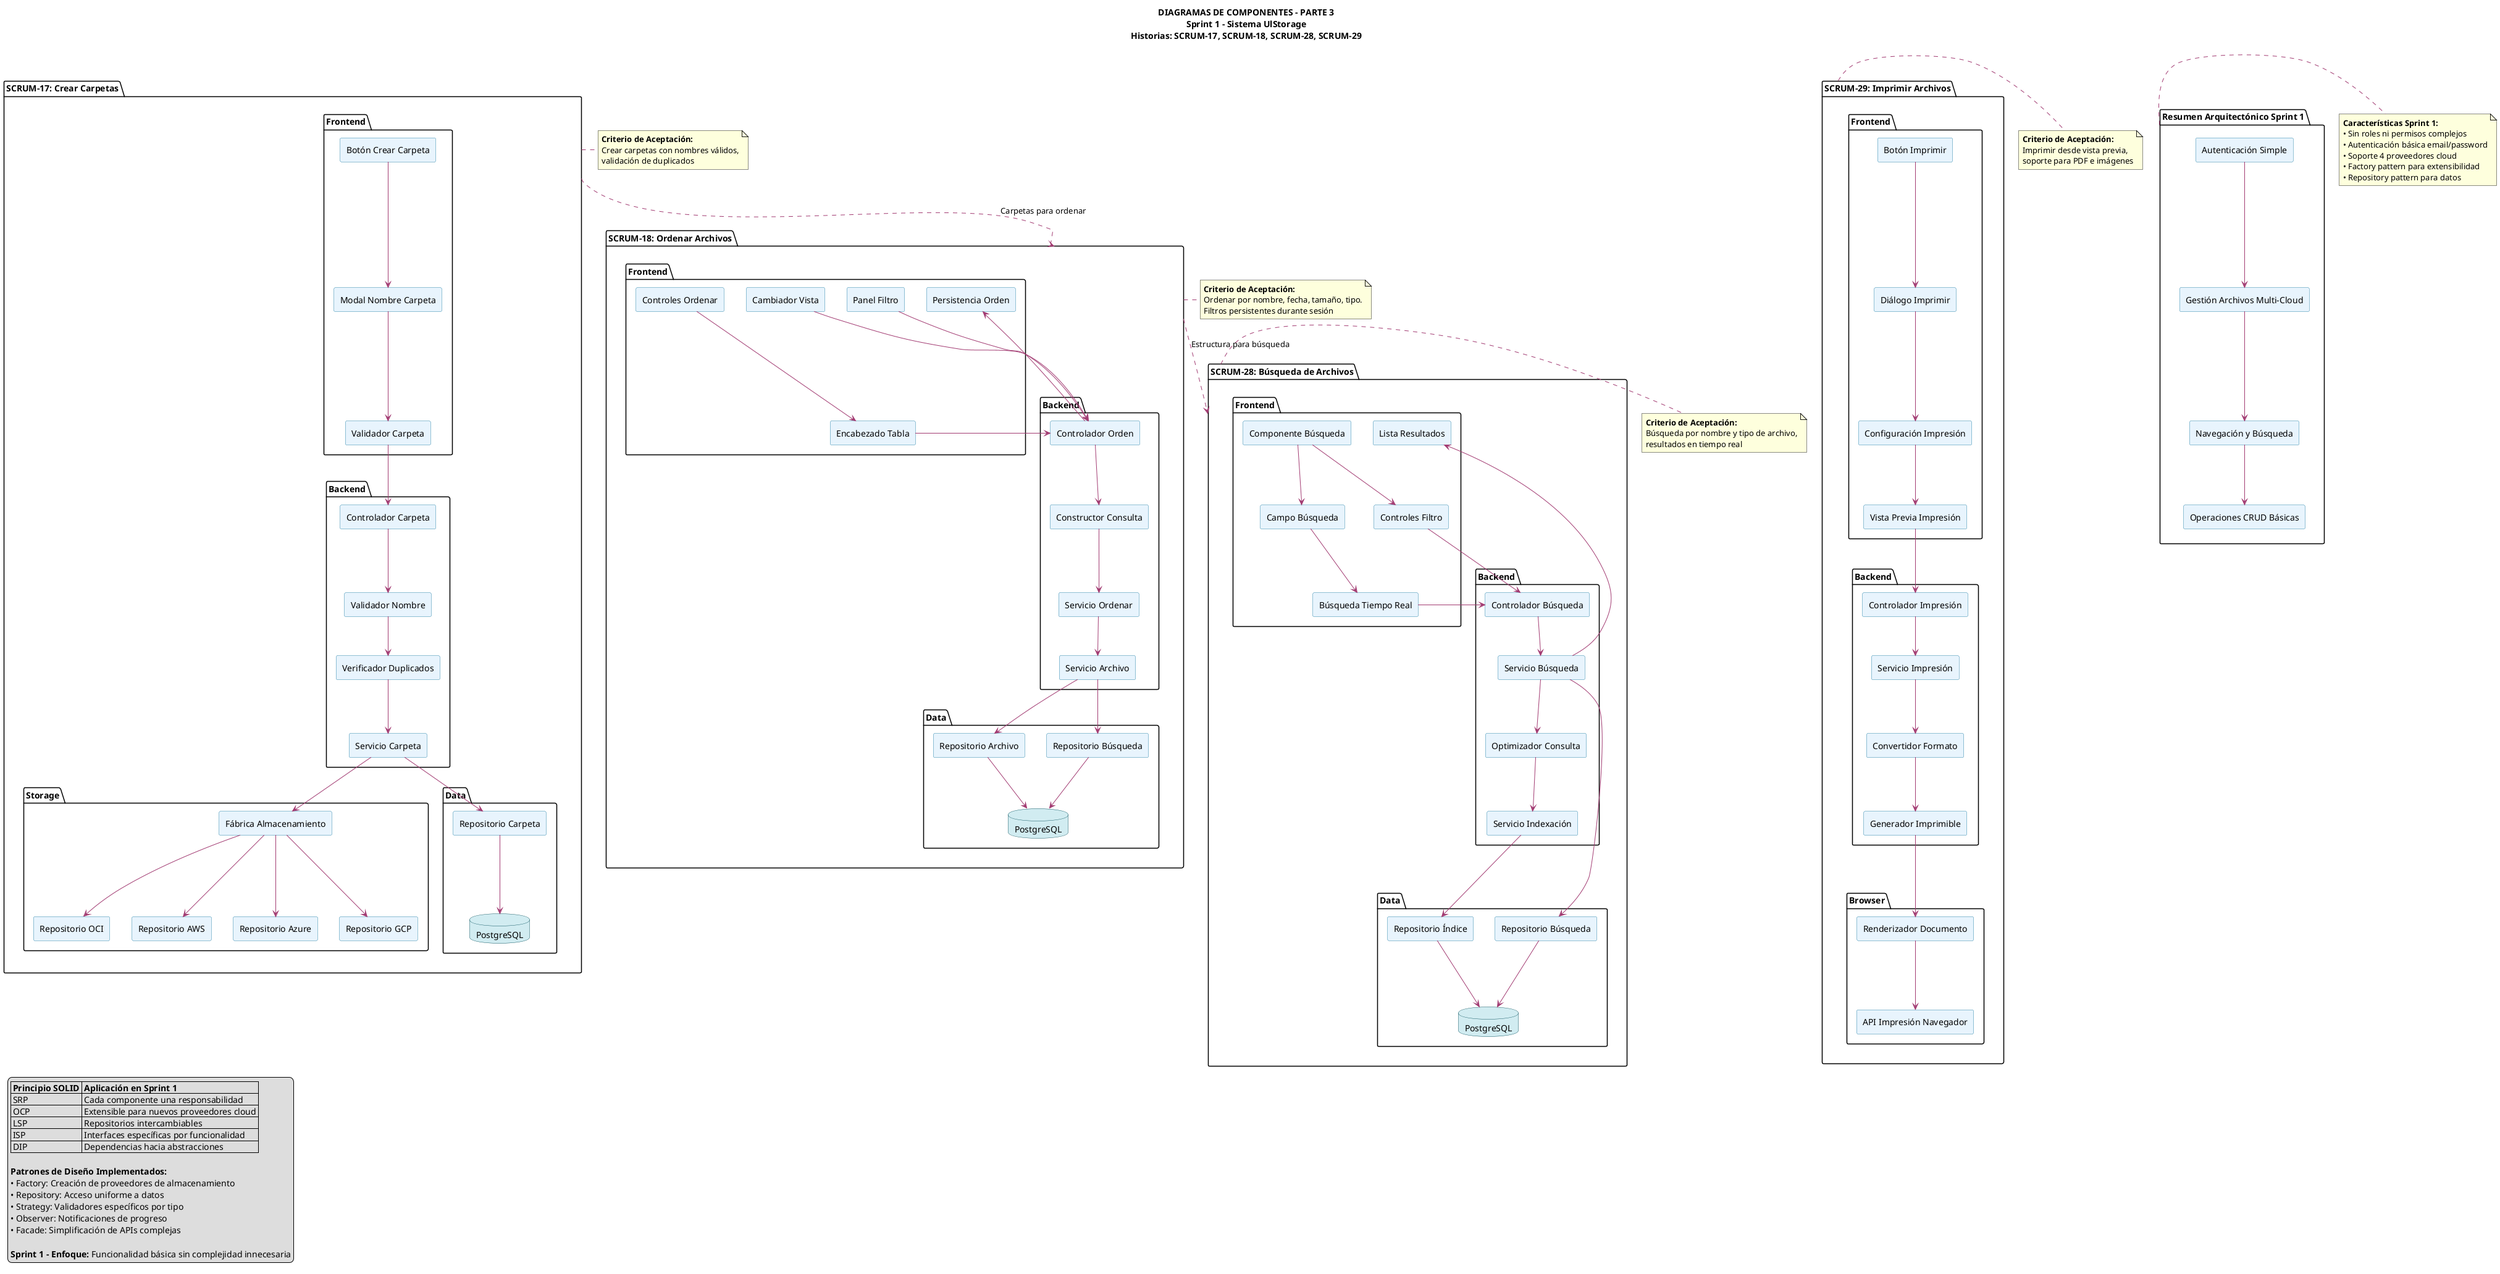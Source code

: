 @startuml diagrama_sprint1_parte3

title DIAGRAMAS DE COMPONENTES - PARTE 3\nSprint 1 - Sistema UlStorage\nHistorias: SCRUM-17, SCRUM-18, SCRUM-28, SCRUM-29

skinparam componentStyle rectangle
skinparam component {
    BackgroundColor #E8F4FD
    BorderColor #2E86AB
    ArrowColor #A23B72
}

skinparam interface {
    BackgroundColor #FFF3CD
    BorderColor #856404
}

skinparam database {
    BackgroundColor #D1ECF1
    BorderColor #0C5460
}

' ===============================
' SCRUM-17: CREAR CARPETAS
' ===============================
package "SCRUM-17: Crear Carpetas" as scrum17 {
    
    ' Frontend Components
    package "Frontend" as scrum17_frontend {
        component [Botón Crear Carpeta] as create_btn
        component [Modal Nombre Carpeta] as name_modal
        component [Validador Carpeta] as folder_validator_fe
    }
    
    ' Backend Components
    package "Backend" as scrum17_backend {
        component [Controlador Carpeta] as folder_ctrl_create
        component [Validador Nombre] as name_validator
        component [Servicio Carpeta] as folder_svc
        component [Verificador Duplicados] as duplicate_checker
    }
    
    ' Storage Layer Multi-Cloud
    package "Storage" as scrum17_storage {
        component [Fábrica Almacenamiento] as storage_fact_folder
        component [Repositorio OCI] as oci_repo_folder
        component [Repositorio AWS] as aws_repo_folder
        component [Repositorio Azure] as azure_repo_folder
        component [Repositorio GCP] as gcp_repo_folder
    }
    
    ' Data Layer
    package "Data" as scrum17_data {
        component [Repositorio Carpeta] as folder_repo_create
        database "PostgreSQL" as db_folder
    }
    
    ' Flujo de creación de carpeta
    create_btn --> name_modal
    name_modal --> folder_validator_fe
    folder_validator_fe --> folder_ctrl_create
    folder_ctrl_create --> name_validator
    name_validator --> duplicate_checker
    duplicate_checker --> folder_svc
    
    folder_svc --> storage_fact_folder
    storage_fact_folder --> oci_repo_folder
    storage_fact_folder --> aws_repo_folder
    storage_fact_folder --> azure_repo_folder
    storage_fact_folder --> gcp_repo_folder
    
    folder_svc --> folder_repo_create
    folder_repo_create --> db_folder
}

note right of scrum17 : **Criterio de Aceptación:**\nCrear carpetas con nombres válidos,\nvalidación de duplicados

' ===============================
' SCRUM-18: ORDENAR ARCHIVOS
' ===============================
package "SCRUM-18: Ordenar Archivos" as scrum18 {
    
    ' Frontend Components
    package "Frontend" as scrum18_frontend {
        component [Controles Ordenar] as sort_controls
        component [Encabezado Tabla] as table_header
        component [Cambiador Vista] as view_switcher
        component [Panel Filtro] as filter_panel
        component [Persistencia Orden] as sort_persistence
    }
    
    ' Backend Components
    package "Backend" as scrum18_backend {
        component [Controlador Orden] as sort_ctrl
        component [Constructor Consulta] as query_builder
        component [Servicio Ordenar] as sort_svc
        component [Servicio Archivo] as file_svc_sort
    }
    
    ' Data Layer
    package "Data" as scrum18_data {
        component [Repositorio Archivo] as file_repo_sort
        component [Repositorio Búsqueda] as search_repo
        database "PostgreSQL" as db_sort
    }
    
    ' Flujo de ordenamiento
    sort_controls --> table_header
    table_header --> sort_ctrl
    view_switcher --> sort_ctrl
    filter_panel --> sort_ctrl
    
    sort_ctrl --> query_builder
    query_builder --> sort_svc
    sort_svc --> file_svc_sort
    
    file_svc_sort --> file_repo_sort
    file_svc_sort --> search_repo
    file_repo_sort --> db_sort
    search_repo --> db_sort
    
    sort_ctrl --> sort_persistence
}

note right of scrum18 : **Criterio de Aceptación:**\nOrdenar por nombre, fecha, tamaño, tipo.\nFiltros persistentes durante sesión

' ===============================
' SCRUM-28: BÚSQUEDA DE ARCHIVOS
' ===============================
package "SCRUM-28: Búsqueda de Archivos" as scrum28 {
    
    ' Frontend Components
    package "Frontend" as scrum28_frontend {
        component [Componente Búsqueda] as search_comp
        component [Campo Búsqueda] as search_input
        component [Controles Filtro] as filter_controls
        component [Lista Resultados] as results_list
        component [Búsqueda Tiempo Real] as realtime_search
    }
    
    ' Backend Components
    package "Backend" as scrum28_backend {
        component [Controlador Búsqueda] as search_ctrl
        component [Servicio Búsqueda] as search_svc
        component [Servicio Indexación] as indexing_svc
        component [Optimizador Consulta] as query_optimizer
    }
    
    ' Data Layer
    package "Data" as scrum28_data {
        component [Repositorio Búsqueda] as search_repo_main
        component [Repositorio Índice] as index_repo
        database "PostgreSQL" as db_search
    }
    
    ' Flujo de búsqueda
    search_comp --> search_input
    search_input --> realtime_search
    search_comp --> filter_controls
    filter_controls --> search_ctrl
    realtime_search --> search_ctrl
    
    search_ctrl --> search_svc
    search_svc --> query_optimizer
    query_optimizer --> indexing_svc
    
    search_svc --> search_repo_main
    indexing_svc --> index_repo
    search_repo_main --> db_search
    index_repo --> db_search
    
    search_svc --> results_list
}

note right of scrum28 : **Criterio de Aceptación:**\nBúsqueda por nombre y tipo de archivo,\nresultados en tiempo real

' ===============================
' SCRUM-29: IMPRIMIR ARCHIVOS
' ===============================
package "SCRUM-29: Imprimir Archivos" as scrum29 {
    
    ' Frontend Components
    package "Frontend" as scrum29_frontend {
        component [Botón Imprimir] as print_btn
        component [Diálogo Imprimir] as print_dialog
        component [Vista Previa Impresión] as print_preview
        component [Configuración Impresión] as print_settings
    }
    
    ' Backend Components
    package "Backend" as scrum29_backend {
        component [Controlador Impresión] as print_ctrl
        component [Servicio Impresión] as print_svc
        component [Convertidor Formato] as format_converter
        component [Generador Imprimible] as printable_gen
    }
    
    ' Browser API
    package "Browser" as scrum29_browser {
        component [API Impresión Navegador] as browser_print
        component [Renderizador Documento] as doc_renderer
    }
    
    ' Flujo de impresión
    print_btn --> print_dialog
    print_dialog --> print_settings
    print_settings --> print_preview
    print_preview --> print_ctrl
    
    print_ctrl --> print_svc
    print_svc --> format_converter
    format_converter --> printable_gen
    
    printable_gen --> doc_renderer
    doc_renderer --> browser_print
}

note right of scrum29 : **Criterio de Aceptación:**\nImprimir desde vista previa,\nsoporte para PDF e imágenes

' ===============================
' RELACIONES ENTRE HISTORIAS
' ===============================
scrum17 .down.> scrum18 : "Carpetas para ordenar"
scrum18 .down.> scrum28 : "Estructura para búsqueda"

' ===============================
' RESUMEN ARQUITECTÓNICO
' ===============================
package "Resumen Arquitectónico Sprint 1" as architecture_summary {
    
    component [Autenticación Simple] as simple_auth
    component [Gestión Archivos Multi-Cloud] as multicloud_files  
    component [Navegación y Búsqueda] as navigation_search
    component [Operaciones CRUD Básicas] as crud_operations
    
    simple_auth --> multicloud_files
    multicloud_files --> navigation_search
    navigation_search --> crud_operations
}

note right of architecture_summary : **Características Sprint 1:**\n• Sin roles ni permisos complejos\n• Autenticación básica email/password\n• Soporte 4 proveedores cloud\n• Factory pattern para extensibilidad\n• Repository pattern para datos

' ===============================
' LEYENDA FINAL
' ===============================
legend bottom left
|= Principio SOLID |= Aplicación en Sprint 1 |
| SRP | Cada componente una responsabilidad |
| OCP | Extensible para nuevos proveedores cloud |
| LSP | Repositorios intercambiables |
| ISP | Interfaces específicas por funcionalidad |
| DIP | Dependencias hacia abstracciones |

**Patrones de Diseño Implementados:**
• Factory: Creación de proveedores de almacenamiento
• Repository: Acceso uniforme a datos
• Strategy: Validadores específicos por tipo
• Observer: Notificaciones de progreso
• Facade: Simplificación de APIs complejas

**Sprint 1 - Enfoque:** Funcionalidad básica sin complejidad innecesaria
endlegend

@enduml